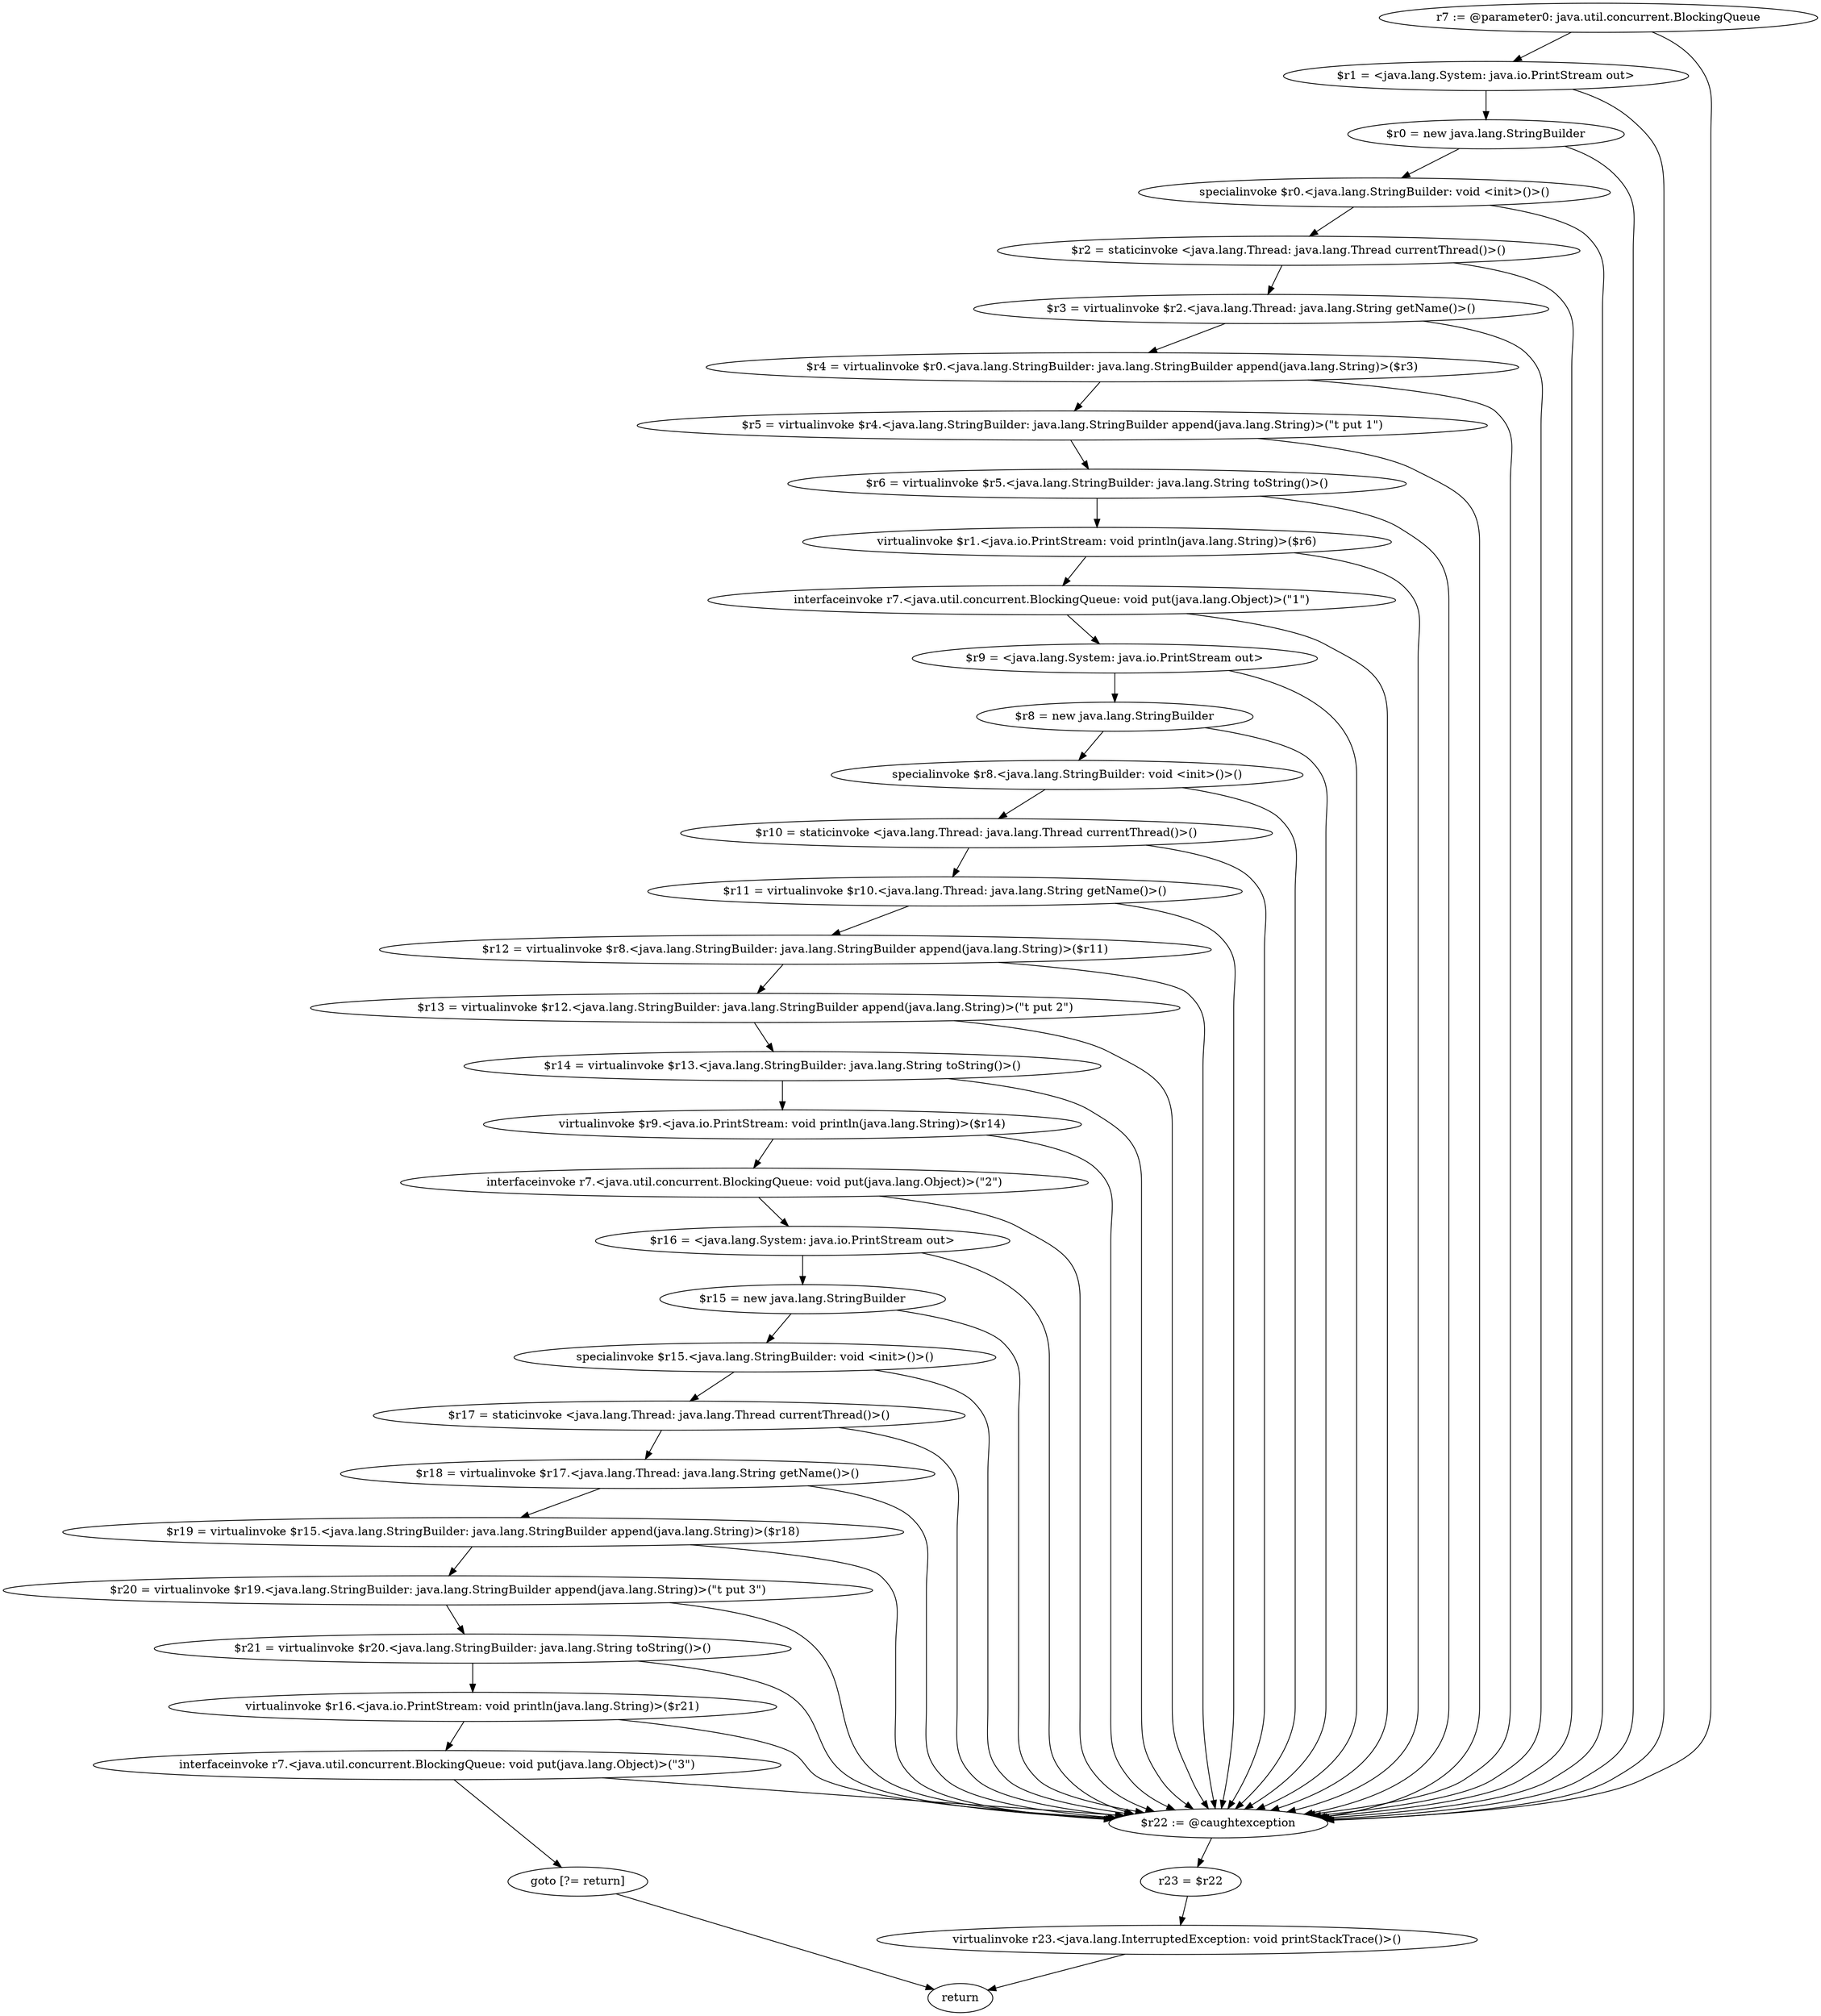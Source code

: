 digraph "unitGraph" {
    "r7 := @parameter0: java.util.concurrent.BlockingQueue"
    "$r1 = <java.lang.System: java.io.PrintStream out>"
    "$r0 = new java.lang.StringBuilder"
    "specialinvoke $r0.<java.lang.StringBuilder: void <init>()>()"
    "$r2 = staticinvoke <java.lang.Thread: java.lang.Thread currentThread()>()"
    "$r3 = virtualinvoke $r2.<java.lang.Thread: java.lang.String getName()>()"
    "$r4 = virtualinvoke $r0.<java.lang.StringBuilder: java.lang.StringBuilder append(java.lang.String)>($r3)"
    "$r5 = virtualinvoke $r4.<java.lang.StringBuilder: java.lang.StringBuilder append(java.lang.String)>(\"\t put 1\")"
    "$r6 = virtualinvoke $r5.<java.lang.StringBuilder: java.lang.String toString()>()"
    "virtualinvoke $r1.<java.io.PrintStream: void println(java.lang.String)>($r6)"
    "interfaceinvoke r7.<java.util.concurrent.BlockingQueue: void put(java.lang.Object)>(\"1\")"
    "$r9 = <java.lang.System: java.io.PrintStream out>"
    "$r8 = new java.lang.StringBuilder"
    "specialinvoke $r8.<java.lang.StringBuilder: void <init>()>()"
    "$r10 = staticinvoke <java.lang.Thread: java.lang.Thread currentThread()>()"
    "$r11 = virtualinvoke $r10.<java.lang.Thread: java.lang.String getName()>()"
    "$r12 = virtualinvoke $r8.<java.lang.StringBuilder: java.lang.StringBuilder append(java.lang.String)>($r11)"
    "$r13 = virtualinvoke $r12.<java.lang.StringBuilder: java.lang.StringBuilder append(java.lang.String)>(\"\t put 2\")"
    "$r14 = virtualinvoke $r13.<java.lang.StringBuilder: java.lang.String toString()>()"
    "virtualinvoke $r9.<java.io.PrintStream: void println(java.lang.String)>($r14)"
    "interfaceinvoke r7.<java.util.concurrent.BlockingQueue: void put(java.lang.Object)>(\"2\")"
    "$r16 = <java.lang.System: java.io.PrintStream out>"
    "$r15 = new java.lang.StringBuilder"
    "specialinvoke $r15.<java.lang.StringBuilder: void <init>()>()"
    "$r17 = staticinvoke <java.lang.Thread: java.lang.Thread currentThread()>()"
    "$r18 = virtualinvoke $r17.<java.lang.Thread: java.lang.String getName()>()"
    "$r19 = virtualinvoke $r15.<java.lang.StringBuilder: java.lang.StringBuilder append(java.lang.String)>($r18)"
    "$r20 = virtualinvoke $r19.<java.lang.StringBuilder: java.lang.StringBuilder append(java.lang.String)>(\"\t put 3\")"
    "$r21 = virtualinvoke $r20.<java.lang.StringBuilder: java.lang.String toString()>()"
    "virtualinvoke $r16.<java.io.PrintStream: void println(java.lang.String)>($r21)"
    "interfaceinvoke r7.<java.util.concurrent.BlockingQueue: void put(java.lang.Object)>(\"3\")"
    "goto [?= return]"
    "$r22 := @caughtexception"
    "r23 = $r22"
    "virtualinvoke r23.<java.lang.InterruptedException: void printStackTrace()>()"
    "return"
    "r7 := @parameter0: java.util.concurrent.BlockingQueue"->"$r1 = <java.lang.System: java.io.PrintStream out>";
    "r7 := @parameter0: java.util.concurrent.BlockingQueue"->"$r22 := @caughtexception";
    "$r1 = <java.lang.System: java.io.PrintStream out>"->"$r0 = new java.lang.StringBuilder";
    "$r1 = <java.lang.System: java.io.PrintStream out>"->"$r22 := @caughtexception";
    "$r0 = new java.lang.StringBuilder"->"specialinvoke $r0.<java.lang.StringBuilder: void <init>()>()";
    "$r0 = new java.lang.StringBuilder"->"$r22 := @caughtexception";
    "specialinvoke $r0.<java.lang.StringBuilder: void <init>()>()"->"$r2 = staticinvoke <java.lang.Thread: java.lang.Thread currentThread()>()";
    "specialinvoke $r0.<java.lang.StringBuilder: void <init>()>()"->"$r22 := @caughtexception";
    "$r2 = staticinvoke <java.lang.Thread: java.lang.Thread currentThread()>()"->"$r3 = virtualinvoke $r2.<java.lang.Thread: java.lang.String getName()>()";
    "$r2 = staticinvoke <java.lang.Thread: java.lang.Thread currentThread()>()"->"$r22 := @caughtexception";
    "$r3 = virtualinvoke $r2.<java.lang.Thread: java.lang.String getName()>()"->"$r4 = virtualinvoke $r0.<java.lang.StringBuilder: java.lang.StringBuilder append(java.lang.String)>($r3)";
    "$r3 = virtualinvoke $r2.<java.lang.Thread: java.lang.String getName()>()"->"$r22 := @caughtexception";
    "$r4 = virtualinvoke $r0.<java.lang.StringBuilder: java.lang.StringBuilder append(java.lang.String)>($r3)"->"$r5 = virtualinvoke $r4.<java.lang.StringBuilder: java.lang.StringBuilder append(java.lang.String)>(\"\t put 1\")";
    "$r4 = virtualinvoke $r0.<java.lang.StringBuilder: java.lang.StringBuilder append(java.lang.String)>($r3)"->"$r22 := @caughtexception";
    "$r5 = virtualinvoke $r4.<java.lang.StringBuilder: java.lang.StringBuilder append(java.lang.String)>(\"\t put 1\")"->"$r6 = virtualinvoke $r5.<java.lang.StringBuilder: java.lang.String toString()>()";
    "$r5 = virtualinvoke $r4.<java.lang.StringBuilder: java.lang.StringBuilder append(java.lang.String)>(\"\t put 1\")"->"$r22 := @caughtexception";
    "$r6 = virtualinvoke $r5.<java.lang.StringBuilder: java.lang.String toString()>()"->"virtualinvoke $r1.<java.io.PrintStream: void println(java.lang.String)>($r6)";
    "$r6 = virtualinvoke $r5.<java.lang.StringBuilder: java.lang.String toString()>()"->"$r22 := @caughtexception";
    "virtualinvoke $r1.<java.io.PrintStream: void println(java.lang.String)>($r6)"->"interfaceinvoke r7.<java.util.concurrent.BlockingQueue: void put(java.lang.Object)>(\"1\")";
    "virtualinvoke $r1.<java.io.PrintStream: void println(java.lang.String)>($r6)"->"$r22 := @caughtexception";
    "interfaceinvoke r7.<java.util.concurrent.BlockingQueue: void put(java.lang.Object)>(\"1\")"->"$r9 = <java.lang.System: java.io.PrintStream out>";
    "interfaceinvoke r7.<java.util.concurrent.BlockingQueue: void put(java.lang.Object)>(\"1\")"->"$r22 := @caughtexception";
    "$r9 = <java.lang.System: java.io.PrintStream out>"->"$r8 = new java.lang.StringBuilder";
    "$r9 = <java.lang.System: java.io.PrintStream out>"->"$r22 := @caughtexception";
    "$r8 = new java.lang.StringBuilder"->"specialinvoke $r8.<java.lang.StringBuilder: void <init>()>()";
    "$r8 = new java.lang.StringBuilder"->"$r22 := @caughtexception";
    "specialinvoke $r8.<java.lang.StringBuilder: void <init>()>()"->"$r10 = staticinvoke <java.lang.Thread: java.lang.Thread currentThread()>()";
    "specialinvoke $r8.<java.lang.StringBuilder: void <init>()>()"->"$r22 := @caughtexception";
    "$r10 = staticinvoke <java.lang.Thread: java.lang.Thread currentThread()>()"->"$r11 = virtualinvoke $r10.<java.lang.Thread: java.lang.String getName()>()";
    "$r10 = staticinvoke <java.lang.Thread: java.lang.Thread currentThread()>()"->"$r22 := @caughtexception";
    "$r11 = virtualinvoke $r10.<java.lang.Thread: java.lang.String getName()>()"->"$r12 = virtualinvoke $r8.<java.lang.StringBuilder: java.lang.StringBuilder append(java.lang.String)>($r11)";
    "$r11 = virtualinvoke $r10.<java.lang.Thread: java.lang.String getName()>()"->"$r22 := @caughtexception";
    "$r12 = virtualinvoke $r8.<java.lang.StringBuilder: java.lang.StringBuilder append(java.lang.String)>($r11)"->"$r13 = virtualinvoke $r12.<java.lang.StringBuilder: java.lang.StringBuilder append(java.lang.String)>(\"\t put 2\")";
    "$r12 = virtualinvoke $r8.<java.lang.StringBuilder: java.lang.StringBuilder append(java.lang.String)>($r11)"->"$r22 := @caughtexception";
    "$r13 = virtualinvoke $r12.<java.lang.StringBuilder: java.lang.StringBuilder append(java.lang.String)>(\"\t put 2\")"->"$r14 = virtualinvoke $r13.<java.lang.StringBuilder: java.lang.String toString()>()";
    "$r13 = virtualinvoke $r12.<java.lang.StringBuilder: java.lang.StringBuilder append(java.lang.String)>(\"\t put 2\")"->"$r22 := @caughtexception";
    "$r14 = virtualinvoke $r13.<java.lang.StringBuilder: java.lang.String toString()>()"->"virtualinvoke $r9.<java.io.PrintStream: void println(java.lang.String)>($r14)";
    "$r14 = virtualinvoke $r13.<java.lang.StringBuilder: java.lang.String toString()>()"->"$r22 := @caughtexception";
    "virtualinvoke $r9.<java.io.PrintStream: void println(java.lang.String)>($r14)"->"interfaceinvoke r7.<java.util.concurrent.BlockingQueue: void put(java.lang.Object)>(\"2\")";
    "virtualinvoke $r9.<java.io.PrintStream: void println(java.lang.String)>($r14)"->"$r22 := @caughtexception";
    "interfaceinvoke r7.<java.util.concurrent.BlockingQueue: void put(java.lang.Object)>(\"2\")"->"$r16 = <java.lang.System: java.io.PrintStream out>";
    "interfaceinvoke r7.<java.util.concurrent.BlockingQueue: void put(java.lang.Object)>(\"2\")"->"$r22 := @caughtexception";
    "$r16 = <java.lang.System: java.io.PrintStream out>"->"$r15 = new java.lang.StringBuilder";
    "$r16 = <java.lang.System: java.io.PrintStream out>"->"$r22 := @caughtexception";
    "$r15 = new java.lang.StringBuilder"->"specialinvoke $r15.<java.lang.StringBuilder: void <init>()>()";
    "$r15 = new java.lang.StringBuilder"->"$r22 := @caughtexception";
    "specialinvoke $r15.<java.lang.StringBuilder: void <init>()>()"->"$r17 = staticinvoke <java.lang.Thread: java.lang.Thread currentThread()>()";
    "specialinvoke $r15.<java.lang.StringBuilder: void <init>()>()"->"$r22 := @caughtexception";
    "$r17 = staticinvoke <java.lang.Thread: java.lang.Thread currentThread()>()"->"$r18 = virtualinvoke $r17.<java.lang.Thread: java.lang.String getName()>()";
    "$r17 = staticinvoke <java.lang.Thread: java.lang.Thread currentThread()>()"->"$r22 := @caughtexception";
    "$r18 = virtualinvoke $r17.<java.lang.Thread: java.lang.String getName()>()"->"$r19 = virtualinvoke $r15.<java.lang.StringBuilder: java.lang.StringBuilder append(java.lang.String)>($r18)";
    "$r18 = virtualinvoke $r17.<java.lang.Thread: java.lang.String getName()>()"->"$r22 := @caughtexception";
    "$r19 = virtualinvoke $r15.<java.lang.StringBuilder: java.lang.StringBuilder append(java.lang.String)>($r18)"->"$r20 = virtualinvoke $r19.<java.lang.StringBuilder: java.lang.StringBuilder append(java.lang.String)>(\"\t put 3\")";
    "$r19 = virtualinvoke $r15.<java.lang.StringBuilder: java.lang.StringBuilder append(java.lang.String)>($r18)"->"$r22 := @caughtexception";
    "$r20 = virtualinvoke $r19.<java.lang.StringBuilder: java.lang.StringBuilder append(java.lang.String)>(\"\t put 3\")"->"$r21 = virtualinvoke $r20.<java.lang.StringBuilder: java.lang.String toString()>()";
    "$r20 = virtualinvoke $r19.<java.lang.StringBuilder: java.lang.StringBuilder append(java.lang.String)>(\"\t put 3\")"->"$r22 := @caughtexception";
    "$r21 = virtualinvoke $r20.<java.lang.StringBuilder: java.lang.String toString()>()"->"virtualinvoke $r16.<java.io.PrintStream: void println(java.lang.String)>($r21)";
    "$r21 = virtualinvoke $r20.<java.lang.StringBuilder: java.lang.String toString()>()"->"$r22 := @caughtexception";
    "virtualinvoke $r16.<java.io.PrintStream: void println(java.lang.String)>($r21)"->"interfaceinvoke r7.<java.util.concurrent.BlockingQueue: void put(java.lang.Object)>(\"3\")";
    "virtualinvoke $r16.<java.io.PrintStream: void println(java.lang.String)>($r21)"->"$r22 := @caughtexception";
    "interfaceinvoke r7.<java.util.concurrent.BlockingQueue: void put(java.lang.Object)>(\"3\")"->"goto [?= return]";
    "interfaceinvoke r7.<java.util.concurrent.BlockingQueue: void put(java.lang.Object)>(\"3\")"->"$r22 := @caughtexception";
    "goto [?= return]"->"return";
    "$r22 := @caughtexception"->"r23 = $r22";
    "r23 = $r22"->"virtualinvoke r23.<java.lang.InterruptedException: void printStackTrace()>()";
    "virtualinvoke r23.<java.lang.InterruptedException: void printStackTrace()>()"->"return";
}

